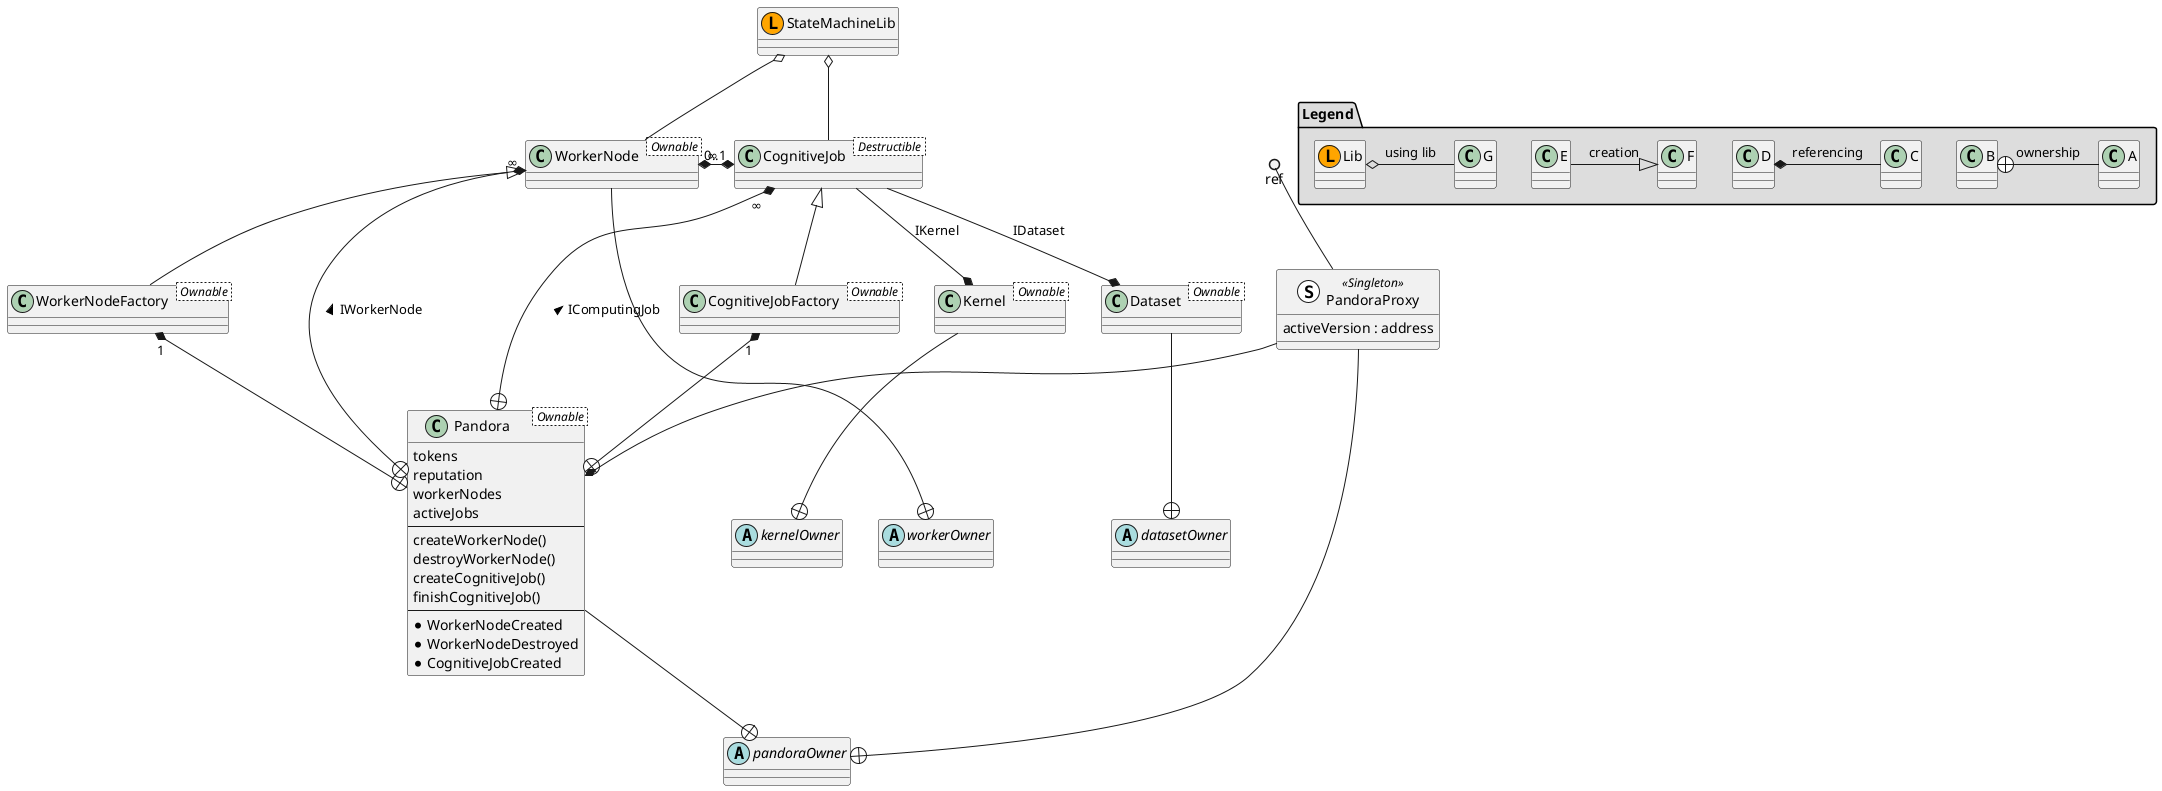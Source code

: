 @startuml

abstract pandoraOwner

class Pandora< Ownable > {
  tokens
  reputation
  workerNodes
  activeJobs
  --
  createWorkerNode()
  destroyWorkerNode()
  createCognitiveJob()
  finishCognitiveJob()
  --
  *WorkerNodeCreated
  *WorkerNodeDestroyed
  *CognitiveJobCreated
}

class CognitiveJobFactory< Ownable >
class WorkerNodeFactory< Ownable >

Pandora -down-+ pandoraOwner
Pandora +-up-* "1" CognitiveJobFactory
Pandora +-up-* "1" WorkerNodeFactory

class WorkerNode< Ownable >
class CognitiveJob< Destructible >

Pandora +-left-* "∞" WorkerNode: IWorkerNode >
Pandora +-right-* "∞" CognitiveJob: IComputingJob >

CognitiveJobFactory -up-|> CognitiveJob
WorkerNodeFactory -up-|> WorkerNode

WorkerNode "∞" *-right-* "0..1" CognitiveJob

abstract workerOwner
WorkerNode -down-+ workerOwner

class StateMachineLib << (L,orange >>

WorkerNode -up-o StateMachineLib
CognitiveJob -up-o StateMachineLib

class Kernel< Ownable >
class Dataset< Ownable >

CognitiveJob -down-* Kernel: IKernel
CognitiveJob -down-* Dataset: IDataset

abstract kernelOwner
abstract datasetOwner

Kernel -down-+ kernelOwner
Dataset -down-+ datasetOwner

kernelOwner -right[hidden]- pandoraOwner
kernelOwner -right[hidden]- workerOwner

package Legend #DDDDDD {
    class Lib << (L,orange) >>
    A -left-+ B : ownership
    C -left-* D : referencing
    E -right-|> F : creation
    G -left-o Lib : using lib
}

StateMachineLib -down[hidden]-> F

class PandoraProxy << (S,white) Singleton >> {
    activeVersion : address
}

PandoraProxy --* Pandora
PandoraProxy -down-+ pandoraOwner

ref ()-- PandoraProxy

@enduml